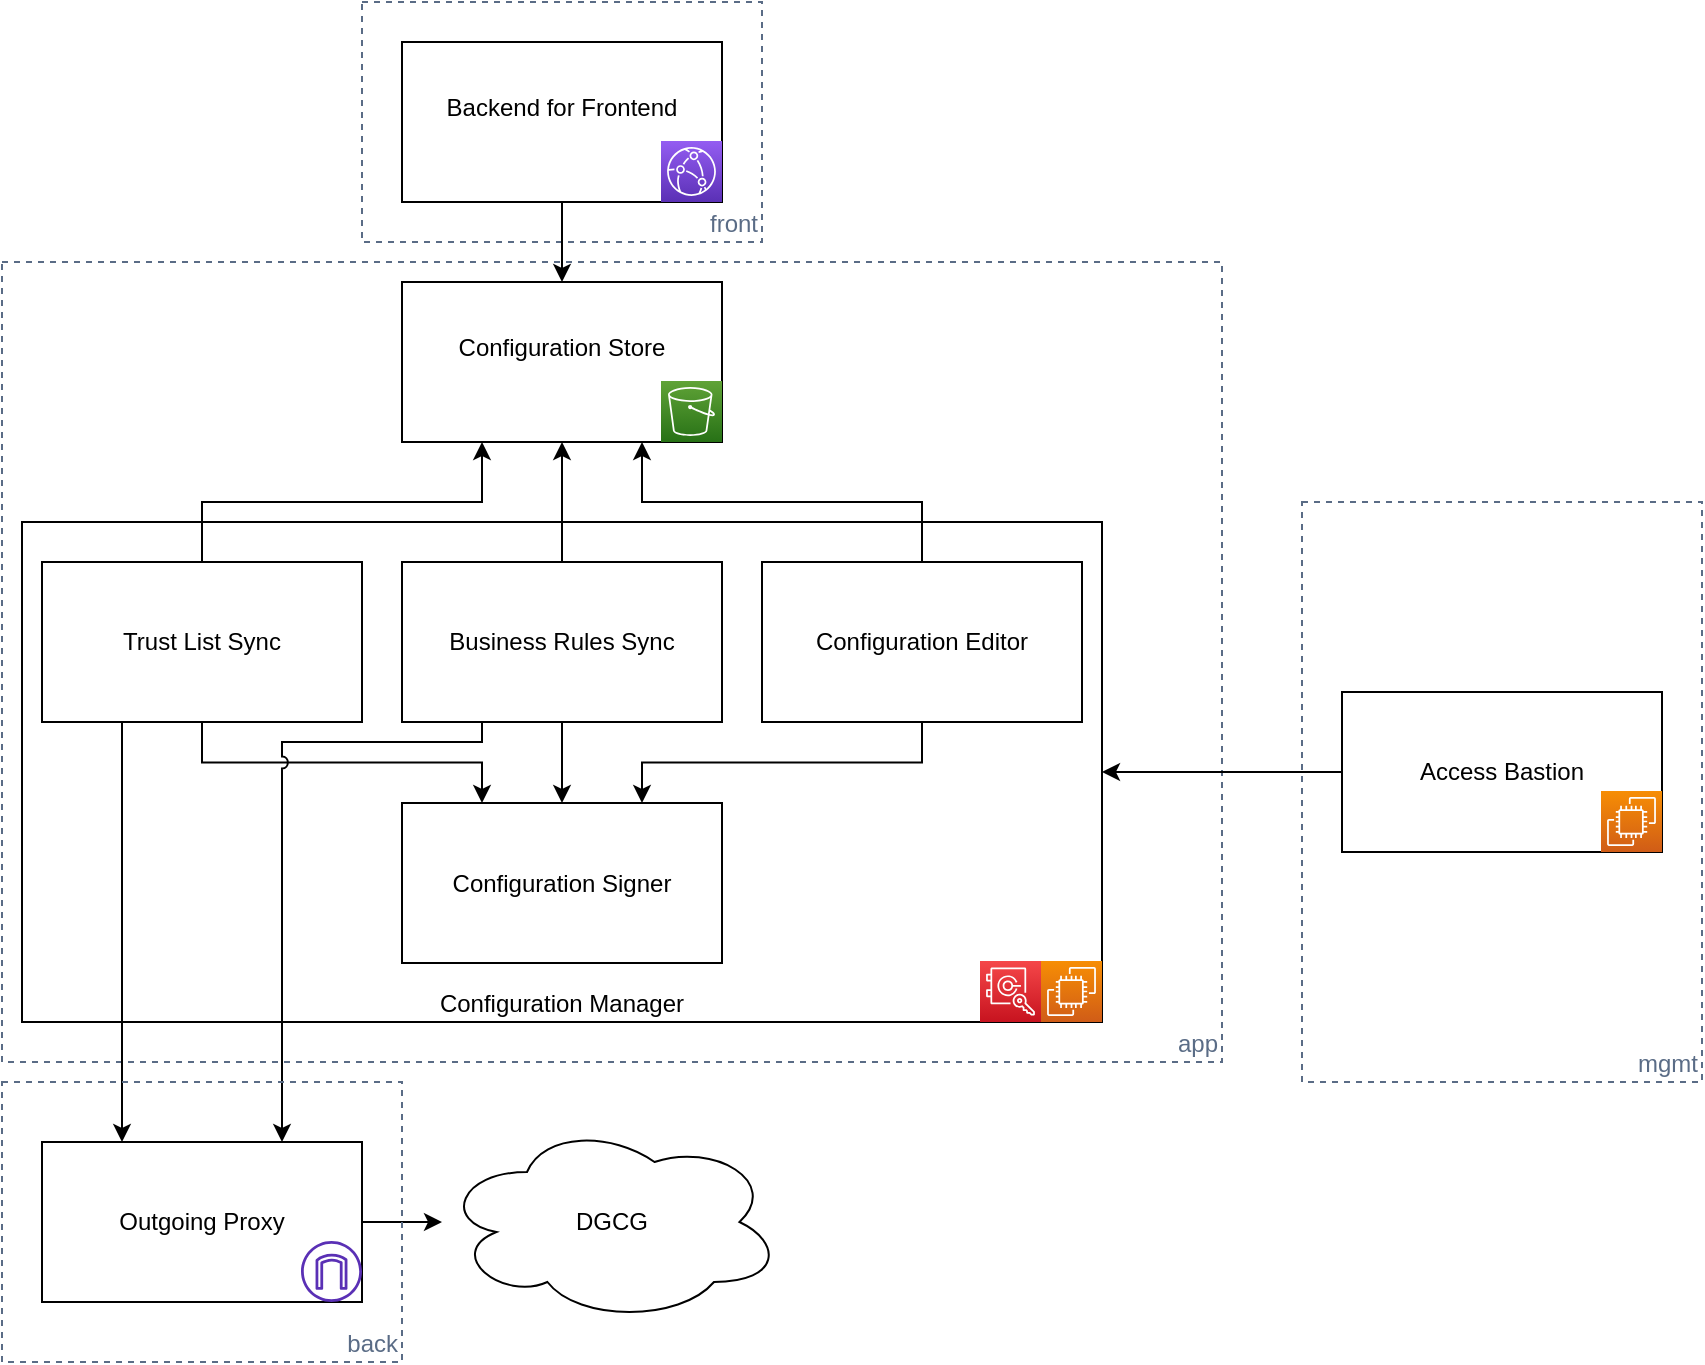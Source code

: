<mxfile version="14.5.1" type="device"><diagram id="_XdyQGXZQIQOij15egyC" name="Page-1"><mxGraphModel dx="1086" dy="966" grid="1" gridSize="10" guides="1" tooltips="1" connect="1" arrows="1" fold="1" page="1" pageScale="1" pageWidth="1169" pageHeight="827" math="0" shadow="0"><root><mxCell id="0"/><mxCell id="1" parent="0"/><mxCell id="CFgDlnO8MmxBXSErJCj8-38" value="mgmt" style="fillColor=none;strokeColor=#5A6C86;dashed=1;verticalAlign=bottom;fontStyle=0;fontColor=#5A6C86;align=right;" vertex="1" parent="1"><mxGeometry x="720" y="310" width="200" height="290" as="geometry"/></mxCell><mxCell id="CFgDlnO8MmxBXSErJCj8-42" value="front" style="fillColor=none;strokeColor=#5A6C86;dashed=1;verticalAlign=bottom;fontStyle=0;fontColor=#5A6C86;align=right;" vertex="1" parent="1"><mxGeometry x="250" y="60" width="200" height="120" as="geometry"/></mxCell><mxCell id="CFgDlnO8MmxBXSErJCj8-34" value="app" style="fillColor=none;strokeColor=#5A6C86;dashed=1;verticalAlign=bottom;fontStyle=0;fontColor=#5A6C86;align=right;" vertex="1" parent="1"><mxGeometry x="70" y="190" width="610" height="400" as="geometry"/></mxCell><mxCell id="CFgDlnO8MmxBXSErJCj8-15" value="Configuration Manager" style="rounded=0;whiteSpace=wrap;html=1;verticalAlign=bottom;" vertex="1" parent="1"><mxGeometry x="80" y="320" width="540" height="250" as="geometry"/></mxCell><mxCell id="CFgDlnO8MmxBXSErJCj8-10" style="edgeStyle=orthogonalEdgeStyle;rounded=0;orthogonalLoop=1;jettySize=auto;html=1;entryX=0.5;entryY=0;entryDx=0;entryDy=0;" edge="1" parent="1" source="CFgDlnO8MmxBXSErJCj8-2" target="CFgDlnO8MmxBXSErJCj8-7"><mxGeometry relative="1" as="geometry"/></mxCell><mxCell id="CFgDlnO8MmxBXSErJCj8-2" value="Backend for Frontend&lt;br&gt;&amp;nbsp;" style="rounded=0;whiteSpace=wrap;html=1;" vertex="1" parent="1"><mxGeometry x="270" y="80" width="160" height="80" as="geometry"/></mxCell><mxCell id="CFgDlnO8MmxBXSErJCj8-3" value="" style="points=[[0,0,0],[0.25,0,0],[0.5,0,0],[0.75,0,0],[1,0,0],[0,1,0],[0.25,1,0],[0.5,1,0],[0.75,1,0],[1,1,0],[0,0.25,0],[0,0.5,0],[0,0.75,0],[1,0.25,0],[1,0.5,0],[1,0.75,0]];outlineConnect=0;fontColor=#232F3E;gradientColor=#F78E04;gradientDirection=north;fillColor=#D05C17;strokeColor=#ffffff;dashed=0;verticalLabelPosition=bottom;verticalAlign=top;align=center;html=1;fontSize=12;fontStyle=0;aspect=fixed;shape=mxgraph.aws4.resourceIcon;resIcon=mxgraph.aws4.ec2;" vertex="1" parent="1"><mxGeometry x="589.5" y="539.5" width="30.5" height="30.5" as="geometry"/></mxCell><mxCell id="CFgDlnO8MmxBXSErJCj8-8" style="edgeStyle=orthogonalEdgeStyle;rounded=0;orthogonalLoop=1;jettySize=auto;html=1;exitX=0.5;exitY=0;exitDx=0;exitDy=0;entryX=0.25;entryY=1;entryDx=0;entryDy=0;" edge="1" parent="1" source="CFgDlnO8MmxBXSErJCj8-5" target="CFgDlnO8MmxBXSErJCj8-7"><mxGeometry relative="1" as="geometry"/></mxCell><mxCell id="CFgDlnO8MmxBXSErJCj8-23" style="edgeStyle=orthogonalEdgeStyle;rounded=0;orthogonalLoop=1;jettySize=auto;html=1;exitX=0.5;exitY=1;exitDx=0;exitDy=0;entryX=0.25;entryY=0;entryDx=0;entryDy=0;" edge="1" parent="1" source="CFgDlnO8MmxBXSErJCj8-5" target="CFgDlnO8MmxBXSErJCj8-21"><mxGeometry relative="1" as="geometry"/></mxCell><mxCell id="CFgDlnO8MmxBXSErJCj8-27" style="edgeStyle=orthogonalEdgeStyle;rounded=0;orthogonalLoop=1;jettySize=auto;html=1;exitX=0.25;exitY=1;exitDx=0;exitDy=0;entryX=0.25;entryY=0;entryDx=0;entryDy=0;" edge="1" parent="1" source="CFgDlnO8MmxBXSErJCj8-5" target="CFgDlnO8MmxBXSErJCj8-36"><mxGeometry relative="1" as="geometry"/></mxCell><mxCell id="CFgDlnO8MmxBXSErJCj8-5" value="Trust List Sync" style="rounded=0;whiteSpace=wrap;html=1;" vertex="1" parent="1"><mxGeometry x="90" y="340" width="160" height="80" as="geometry"/></mxCell><mxCell id="CFgDlnO8MmxBXSErJCj8-9" style="edgeStyle=orthogonalEdgeStyle;rounded=0;orthogonalLoop=1;jettySize=auto;html=1;exitX=0.5;exitY=0;exitDx=0;exitDy=0;entryX=0.5;entryY=1;entryDx=0;entryDy=0;" edge="1" parent="1" source="CFgDlnO8MmxBXSErJCj8-6" target="CFgDlnO8MmxBXSErJCj8-7"><mxGeometry relative="1" as="geometry"/></mxCell><mxCell id="CFgDlnO8MmxBXSErJCj8-22" style="edgeStyle=orthogonalEdgeStyle;rounded=0;orthogonalLoop=1;jettySize=auto;html=1;exitX=0.5;exitY=1;exitDx=0;exitDy=0;entryX=0.5;entryY=0;entryDx=0;entryDy=0;" edge="1" parent="1" source="CFgDlnO8MmxBXSErJCj8-6" target="CFgDlnO8MmxBXSErJCj8-21"><mxGeometry relative="1" as="geometry"/></mxCell><mxCell id="CFgDlnO8MmxBXSErJCj8-28" style="edgeStyle=orthogonalEdgeStyle;rounded=0;orthogonalLoop=1;jettySize=auto;html=1;exitX=0.25;exitY=1;exitDx=0;exitDy=0;jumpStyle=arc;entryX=0.75;entryY=0;entryDx=0;entryDy=0;" edge="1" parent="1" source="CFgDlnO8MmxBXSErJCj8-6" target="CFgDlnO8MmxBXSErJCj8-36"><mxGeometry relative="1" as="geometry"><Array as="points"><mxPoint x="310" y="430"/><mxPoint x="210" y="430"/></Array></mxGeometry></mxCell><mxCell id="CFgDlnO8MmxBXSErJCj8-6" value="Business Rules Sync" style="rounded=0;whiteSpace=wrap;html=1;" vertex="1" parent="1"><mxGeometry x="270" y="340" width="160" height="80" as="geometry"/></mxCell><mxCell id="CFgDlnO8MmxBXSErJCj8-7" value="Configuration Store&lt;br&gt;&amp;nbsp;" style="rounded=0;whiteSpace=wrap;html=1;" vertex="1" parent="1"><mxGeometry x="270" y="200" width="160" height="80" as="geometry"/></mxCell><mxCell id="CFgDlnO8MmxBXSErJCj8-11" value="" style="points=[[0,0,0],[0.25,0,0],[0.5,0,0],[0.75,0,0],[1,0,0],[0,1,0],[0.25,1,0],[0.5,1,0],[0.75,1,0],[1,1,0],[0,0.25,0],[0,0.5,0],[0,0.75,0],[1,0.25,0],[1,0.5,0],[1,0.75,0]];outlineConnect=0;fontColor=#232F3E;gradientColor=#60A337;gradientDirection=north;fillColor=#277116;strokeColor=#ffffff;dashed=0;verticalLabelPosition=bottom;verticalAlign=top;align=center;html=1;fontSize=12;fontStyle=0;aspect=fixed;shape=mxgraph.aws4.resourceIcon;resIcon=mxgraph.aws4.s3;" vertex="1" parent="1"><mxGeometry x="399.5" y="249.5" width="30.5" height="30.5" as="geometry"/></mxCell><mxCell id="CFgDlnO8MmxBXSErJCj8-13" value="" style="points=[[0,0,0],[0.25,0,0],[0.5,0,0],[0.75,0,0],[1,0,0],[0,1,0],[0.25,1,0],[0.5,1,0],[0.75,1,0],[1,1,0],[0,0.25,0],[0,0.5,0],[0,0.75,0],[1,0.25,0],[1,0.5,0],[1,0.75,0]];outlineConnect=0;fontColor=#232F3E;gradientColor=#945DF2;gradientDirection=north;fillColor=#5A30B5;strokeColor=#ffffff;dashed=0;verticalLabelPosition=bottom;verticalAlign=top;align=center;html=1;fontSize=12;fontStyle=0;aspect=fixed;shape=mxgraph.aws4.resourceIcon;resIcon=mxgraph.aws4.cloudfront;" vertex="1" parent="1"><mxGeometry x="399.5" y="129.5" width="30.5" height="30.5" as="geometry"/></mxCell><mxCell id="CFgDlnO8MmxBXSErJCj8-17" style="edgeStyle=orthogonalEdgeStyle;rounded=0;orthogonalLoop=1;jettySize=auto;html=1;entryX=0.75;entryY=1;entryDx=0;entryDy=0;exitX=0.5;exitY=0;exitDx=0;exitDy=0;" edge="1" parent="1" source="CFgDlnO8MmxBXSErJCj8-16" target="CFgDlnO8MmxBXSErJCj8-7"><mxGeometry relative="1" as="geometry"/></mxCell><mxCell id="CFgDlnO8MmxBXSErJCj8-24" style="edgeStyle=orthogonalEdgeStyle;rounded=0;orthogonalLoop=1;jettySize=auto;html=1;exitX=0.5;exitY=1;exitDx=0;exitDy=0;entryX=0.75;entryY=0;entryDx=0;entryDy=0;" edge="1" parent="1" source="CFgDlnO8MmxBXSErJCj8-16" target="CFgDlnO8MmxBXSErJCj8-21"><mxGeometry relative="1" as="geometry"/></mxCell><mxCell id="CFgDlnO8MmxBXSErJCj8-16" value="Configuration Editor" style="rounded=0;whiteSpace=wrap;html=1;" vertex="1" parent="1"><mxGeometry x="450" y="340" width="160" height="80" as="geometry"/></mxCell><mxCell id="CFgDlnO8MmxBXSErJCj8-19" value="" style="points=[[0,0,0],[0.25,0,0],[0.5,0,0],[0.75,0,0],[1,0,0],[0,1,0],[0.25,1,0],[0.5,1,0],[0.75,1,0],[1,1,0],[0,0.25,0],[0,0.5,0],[0,0.75,0],[1,0.25,0],[1,0.5,0],[1,0.75,0]];outlineConnect=0;fontColor=#232F3E;gradientColor=#F54749;gradientDirection=north;fillColor=#C7131F;strokeColor=#ffffff;dashed=0;verticalLabelPosition=bottom;verticalAlign=top;align=center;html=1;fontSize=12;fontStyle=0;aspect=fixed;shape=mxgraph.aws4.resourceIcon;resIcon=mxgraph.aws4.cloudhsm;" vertex="1" parent="1"><mxGeometry x="559" y="539.5" width="30.5" height="30.5" as="geometry"/></mxCell><mxCell id="CFgDlnO8MmxBXSErJCj8-21" value="Configuration Signer" style="rounded=0;whiteSpace=wrap;html=1;" vertex="1" parent="1"><mxGeometry x="270" y="460.5" width="160" height="80" as="geometry"/></mxCell><mxCell id="CFgDlnO8MmxBXSErJCj8-26" value="DGCG" style="ellipse;shape=cloud;whiteSpace=wrap;html=1;" vertex="1" parent="1"><mxGeometry x="290" y="620" width="170" height="100" as="geometry"/></mxCell><mxCell id="CFgDlnO8MmxBXSErJCj8-32" style="edgeStyle=orthogonalEdgeStyle;rounded=0;jumpStyle=arc;orthogonalLoop=1;jettySize=auto;html=1;exitX=0;exitY=0.5;exitDx=0;exitDy=0;entryX=1;entryY=0.5;entryDx=0;entryDy=0;" edge="1" parent="1" source="CFgDlnO8MmxBXSErJCj8-30" target="CFgDlnO8MmxBXSErJCj8-15"><mxGeometry relative="1" as="geometry"/></mxCell><mxCell id="CFgDlnO8MmxBXSErJCj8-30" value="Access Bastion" style="rounded=0;whiteSpace=wrap;html=1;" vertex="1" parent="1"><mxGeometry x="740" y="405" width="160" height="80" as="geometry"/></mxCell><mxCell id="CFgDlnO8MmxBXSErJCj8-31" value="" style="points=[[0,0,0],[0.25,0,0],[0.5,0,0],[0.75,0,0],[1,0,0],[0,1,0],[0.25,1,0],[0.5,1,0],[0.75,1,0],[1,1,0],[0,0.25,0],[0,0.5,0],[0,0.75,0],[1,0.25,0],[1,0.5,0],[1,0.75,0]];outlineConnect=0;fontColor=#232F3E;gradientColor=#F78E04;gradientDirection=north;fillColor=#D05C17;strokeColor=#ffffff;dashed=0;verticalLabelPosition=bottom;verticalAlign=top;align=center;html=1;fontSize=12;fontStyle=0;aspect=fixed;shape=mxgraph.aws4.resourceIcon;resIcon=mxgraph.aws4.ec2;" vertex="1" parent="1"><mxGeometry x="869.5" y="454.5" width="30.5" height="30.5" as="geometry"/></mxCell><mxCell id="CFgDlnO8MmxBXSErJCj8-37" style="edgeStyle=orthogonalEdgeStyle;rounded=0;jumpStyle=arc;orthogonalLoop=1;jettySize=auto;html=1;exitX=1;exitY=0.5;exitDx=0;exitDy=0;" edge="1" parent="1" source="CFgDlnO8MmxBXSErJCj8-36" target="CFgDlnO8MmxBXSErJCj8-26"><mxGeometry relative="1" as="geometry"/></mxCell><mxCell id="CFgDlnO8MmxBXSErJCj8-36" value="Outgoing Proxy" style="rounded=0;whiteSpace=wrap;html=1;" vertex="1" parent="1"><mxGeometry x="90" y="630" width="160" height="80" as="geometry"/></mxCell><mxCell id="CFgDlnO8MmxBXSErJCj8-39" value="back" style="fillColor=none;strokeColor=#5A6C86;dashed=1;verticalAlign=bottom;fontStyle=0;fontColor=#5A6C86;align=right;" vertex="1" parent="1"><mxGeometry x="70" y="600" width="200" height="140" as="geometry"/></mxCell><mxCell id="CFgDlnO8MmxBXSErJCj8-43" value="" style="outlineConnect=0;fontColor=#232F3E;gradientColor=none;fillColor=#5A30B5;strokeColor=none;dashed=0;verticalLabelPosition=bottom;verticalAlign=top;align=center;html=1;fontSize=12;fontStyle=0;aspect=fixed;pointerEvents=1;shape=mxgraph.aws4.internet_gateway;" vertex="1" parent="1"><mxGeometry x="219.5" y="679.5" width="30.5" height="30.5" as="geometry"/></mxCell></root></mxGraphModel></diagram></mxfile>